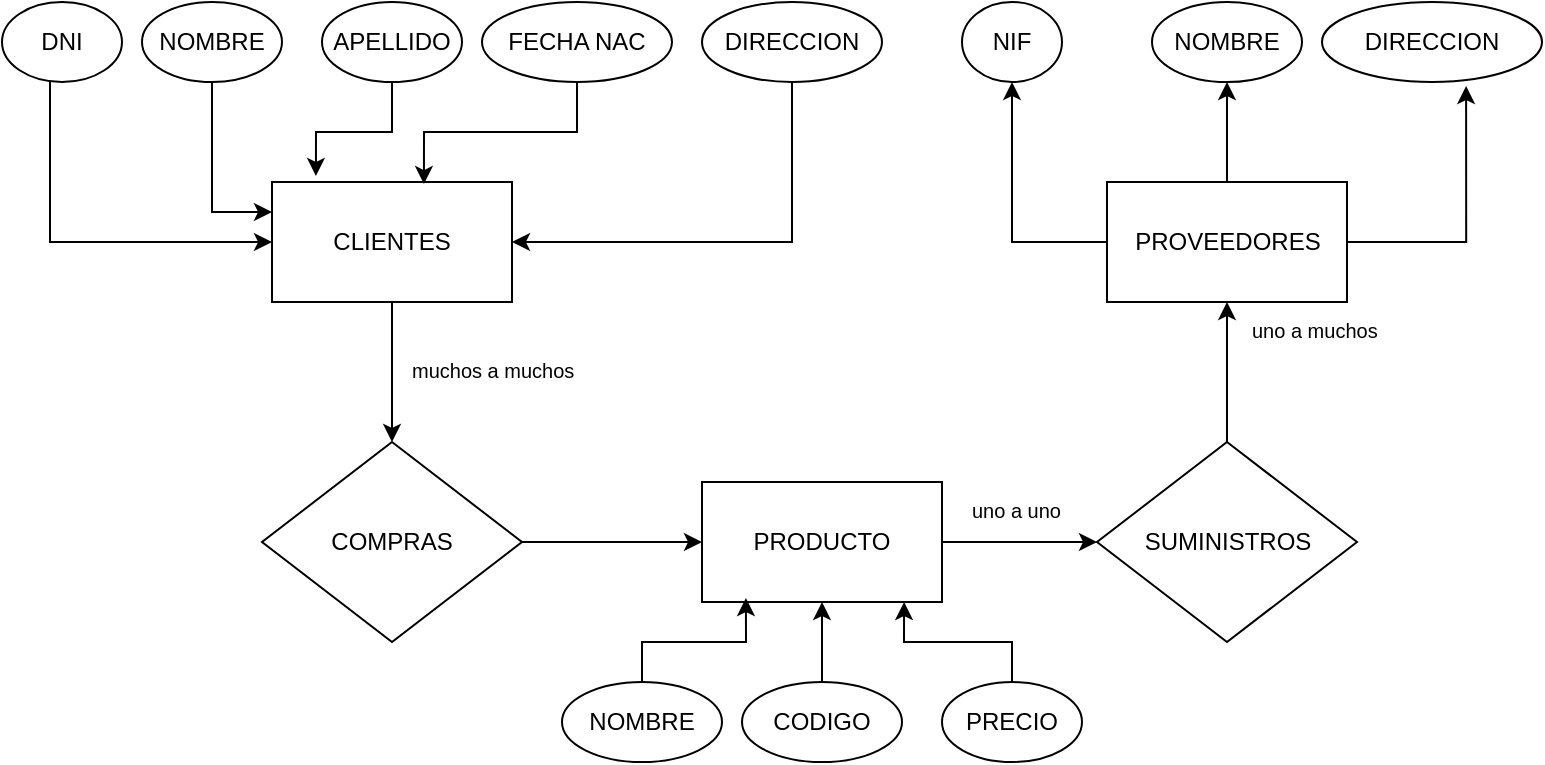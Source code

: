 <mxfile version="21.6.8" type="github">
  <diagram name="Página-1" id="tbJfOY0QZMWdV_k2K9B6">
    <mxGraphModel dx="880" dy="446" grid="1" gridSize="10" guides="1" tooltips="1" connect="1" arrows="1" fold="1" page="1" pageScale="1" pageWidth="827" pageHeight="1169" math="0" shadow="0">
      <root>
        <mxCell id="0" />
        <mxCell id="1" parent="0" />
        <mxCell id="V9E2PPztvpvMmFJ_rLtC-24" style="edgeStyle=orthogonalEdgeStyle;rounded=0;orthogonalLoop=1;jettySize=auto;html=1;" edge="1" parent="1" source="V9E2PPztvpvMmFJ_rLtC-1" target="V9E2PPztvpvMmFJ_rLtC-4">
          <mxGeometry relative="1" as="geometry" />
        </mxCell>
        <mxCell id="V9E2PPztvpvMmFJ_rLtC-1" value="CLIENTES" style="rounded=0;whiteSpace=wrap;html=1;" vertex="1" parent="1">
          <mxGeometry x="155" y="210" width="120" height="60" as="geometry" />
        </mxCell>
        <mxCell id="V9E2PPztvpvMmFJ_rLtC-29" style="edgeStyle=orthogonalEdgeStyle;rounded=0;orthogonalLoop=1;jettySize=auto;html=1;entryX=0;entryY=0.5;entryDx=0;entryDy=0;" edge="1" parent="1" source="V9E2PPztvpvMmFJ_rLtC-2" target="V9E2PPztvpvMmFJ_rLtC-5">
          <mxGeometry relative="1" as="geometry" />
        </mxCell>
        <mxCell id="V9E2PPztvpvMmFJ_rLtC-2" value="PRODUCTO" style="rounded=0;whiteSpace=wrap;html=1;" vertex="1" parent="1">
          <mxGeometry x="370" y="360" width="120" height="60" as="geometry" />
        </mxCell>
        <mxCell id="V9E2PPztvpvMmFJ_rLtC-31" style="edgeStyle=orthogonalEdgeStyle;rounded=0;orthogonalLoop=1;jettySize=auto;html=1;entryX=0.5;entryY=1;entryDx=0;entryDy=0;" edge="1" parent="1" source="V9E2PPztvpvMmFJ_rLtC-3" target="V9E2PPztvpvMmFJ_rLtC-15">
          <mxGeometry relative="1" as="geometry" />
        </mxCell>
        <mxCell id="V9E2PPztvpvMmFJ_rLtC-32" style="edgeStyle=orthogonalEdgeStyle;rounded=0;orthogonalLoop=1;jettySize=auto;html=1;entryX=0.5;entryY=1;entryDx=0;entryDy=0;" edge="1" parent="1" source="V9E2PPztvpvMmFJ_rLtC-3" target="V9E2PPztvpvMmFJ_rLtC-16">
          <mxGeometry relative="1" as="geometry" />
        </mxCell>
        <mxCell id="V9E2PPztvpvMmFJ_rLtC-33" style="edgeStyle=orthogonalEdgeStyle;rounded=0;orthogonalLoop=1;jettySize=auto;html=1;entryX=0.655;entryY=1.05;entryDx=0;entryDy=0;entryPerimeter=0;exitX=1;exitY=0.5;exitDx=0;exitDy=0;" edge="1" parent="1" source="V9E2PPztvpvMmFJ_rLtC-3" target="V9E2PPztvpvMmFJ_rLtC-14">
          <mxGeometry relative="1" as="geometry" />
        </mxCell>
        <mxCell id="V9E2PPztvpvMmFJ_rLtC-3" value="PROVEEDORES" style="rounded=0;whiteSpace=wrap;html=1;" vertex="1" parent="1">
          <mxGeometry x="572.5" y="210" width="120" height="60" as="geometry" />
        </mxCell>
        <mxCell id="V9E2PPztvpvMmFJ_rLtC-25" style="edgeStyle=orthogonalEdgeStyle;rounded=0;orthogonalLoop=1;jettySize=auto;html=1;entryX=0;entryY=0.5;entryDx=0;entryDy=0;" edge="1" parent="1" source="V9E2PPztvpvMmFJ_rLtC-4" target="V9E2PPztvpvMmFJ_rLtC-2">
          <mxGeometry relative="1" as="geometry" />
        </mxCell>
        <mxCell id="V9E2PPztvpvMmFJ_rLtC-4" value="COMPRAS" style="rhombus;whiteSpace=wrap;html=1;" vertex="1" parent="1">
          <mxGeometry x="150" y="340" width="130" height="100" as="geometry" />
        </mxCell>
        <mxCell id="V9E2PPztvpvMmFJ_rLtC-30" style="edgeStyle=orthogonalEdgeStyle;rounded=0;orthogonalLoop=1;jettySize=auto;html=1;entryX=0.5;entryY=1;entryDx=0;entryDy=0;" edge="1" parent="1" source="V9E2PPztvpvMmFJ_rLtC-5" target="V9E2PPztvpvMmFJ_rLtC-3">
          <mxGeometry relative="1" as="geometry" />
        </mxCell>
        <mxCell id="V9E2PPztvpvMmFJ_rLtC-5" value="SUMINISTROS" style="rhombus;whiteSpace=wrap;html=1;" vertex="1" parent="1">
          <mxGeometry x="567.5" y="340" width="130" height="100" as="geometry" />
        </mxCell>
        <mxCell id="V9E2PPztvpvMmFJ_rLtC-19" style="edgeStyle=orthogonalEdgeStyle;rounded=0;orthogonalLoop=1;jettySize=auto;html=1;entryX=0;entryY=0.5;entryDx=0;entryDy=0;exitX=0.4;exitY=1;exitDx=0;exitDy=0;exitPerimeter=0;" edge="1" parent="1" source="V9E2PPztvpvMmFJ_rLtC-6" target="V9E2PPztvpvMmFJ_rLtC-1">
          <mxGeometry relative="1" as="geometry" />
        </mxCell>
        <mxCell id="V9E2PPztvpvMmFJ_rLtC-6" value="DNI" style="ellipse;whiteSpace=wrap;html=1;" vertex="1" parent="1">
          <mxGeometry x="20" y="120" width="60" height="40" as="geometry" />
        </mxCell>
        <mxCell id="V9E2PPztvpvMmFJ_rLtC-20" style="edgeStyle=orthogonalEdgeStyle;rounded=0;orthogonalLoop=1;jettySize=auto;html=1;entryX=0;entryY=0.25;entryDx=0;entryDy=0;" edge="1" parent="1" source="V9E2PPztvpvMmFJ_rLtC-7" target="V9E2PPztvpvMmFJ_rLtC-1">
          <mxGeometry relative="1" as="geometry" />
        </mxCell>
        <mxCell id="V9E2PPztvpvMmFJ_rLtC-7" value="NOMBRE" style="ellipse;whiteSpace=wrap;html=1;" vertex="1" parent="1">
          <mxGeometry x="90" y="120" width="70" height="40" as="geometry" />
        </mxCell>
        <mxCell id="V9E2PPztvpvMmFJ_rLtC-21" style="edgeStyle=orthogonalEdgeStyle;rounded=0;orthogonalLoop=1;jettySize=auto;html=1;entryX=0.183;entryY=-0.05;entryDx=0;entryDy=0;entryPerimeter=0;" edge="1" parent="1" source="V9E2PPztvpvMmFJ_rLtC-8" target="V9E2PPztvpvMmFJ_rLtC-1">
          <mxGeometry relative="1" as="geometry" />
        </mxCell>
        <mxCell id="V9E2PPztvpvMmFJ_rLtC-8" value="APELLIDO" style="ellipse;whiteSpace=wrap;html=1;" vertex="1" parent="1">
          <mxGeometry x="180" y="120" width="70" height="40" as="geometry" />
        </mxCell>
        <mxCell id="V9E2PPztvpvMmFJ_rLtC-23" style="edgeStyle=orthogonalEdgeStyle;rounded=0;orthogonalLoop=1;jettySize=auto;html=1;entryX=1;entryY=0.5;entryDx=0;entryDy=0;exitX=0.5;exitY=1;exitDx=0;exitDy=0;" edge="1" parent="1" source="V9E2PPztvpvMmFJ_rLtC-9" target="V9E2PPztvpvMmFJ_rLtC-1">
          <mxGeometry relative="1" as="geometry" />
        </mxCell>
        <mxCell id="V9E2PPztvpvMmFJ_rLtC-9" value="DIRECCION" style="ellipse;whiteSpace=wrap;html=1;" vertex="1" parent="1">
          <mxGeometry x="370" y="120" width="90" height="40" as="geometry" />
        </mxCell>
        <mxCell id="V9E2PPztvpvMmFJ_rLtC-22" style="edgeStyle=orthogonalEdgeStyle;rounded=0;orthogonalLoop=1;jettySize=auto;html=1;entryX=0.633;entryY=0.017;entryDx=0;entryDy=0;entryPerimeter=0;" edge="1" parent="1" source="V9E2PPztvpvMmFJ_rLtC-10" target="V9E2PPztvpvMmFJ_rLtC-1">
          <mxGeometry relative="1" as="geometry" />
        </mxCell>
        <mxCell id="V9E2PPztvpvMmFJ_rLtC-10" value="FECHA NAC" style="ellipse;whiteSpace=wrap;html=1;" vertex="1" parent="1">
          <mxGeometry x="260" y="120" width="95" height="40" as="geometry" />
        </mxCell>
        <mxCell id="V9E2PPztvpvMmFJ_rLtC-26" style="edgeStyle=orthogonalEdgeStyle;rounded=0;orthogonalLoop=1;jettySize=auto;html=1;entryX=0.183;entryY=0.967;entryDx=0;entryDy=0;entryPerimeter=0;" edge="1" parent="1" source="V9E2PPztvpvMmFJ_rLtC-11" target="V9E2PPztvpvMmFJ_rLtC-2">
          <mxGeometry relative="1" as="geometry" />
        </mxCell>
        <mxCell id="V9E2PPztvpvMmFJ_rLtC-11" value="NOMBRE" style="ellipse;whiteSpace=wrap;html=1;" vertex="1" parent="1">
          <mxGeometry x="300" y="460" width="80" height="40" as="geometry" />
        </mxCell>
        <mxCell id="V9E2PPztvpvMmFJ_rLtC-27" style="edgeStyle=orthogonalEdgeStyle;rounded=0;orthogonalLoop=1;jettySize=auto;html=1;" edge="1" parent="1" source="V9E2PPztvpvMmFJ_rLtC-12" target="V9E2PPztvpvMmFJ_rLtC-2">
          <mxGeometry relative="1" as="geometry" />
        </mxCell>
        <mxCell id="V9E2PPztvpvMmFJ_rLtC-12" value="CODIGO" style="ellipse;whiteSpace=wrap;html=1;" vertex="1" parent="1">
          <mxGeometry x="390" y="460" width="80" height="40" as="geometry" />
        </mxCell>
        <mxCell id="V9E2PPztvpvMmFJ_rLtC-28" style="edgeStyle=orthogonalEdgeStyle;rounded=0;orthogonalLoop=1;jettySize=auto;html=1;entryX=0.842;entryY=1;entryDx=0;entryDy=0;entryPerimeter=0;" edge="1" parent="1" source="V9E2PPztvpvMmFJ_rLtC-13" target="V9E2PPztvpvMmFJ_rLtC-2">
          <mxGeometry relative="1" as="geometry" />
        </mxCell>
        <mxCell id="V9E2PPztvpvMmFJ_rLtC-13" value="PRECIO" style="ellipse;whiteSpace=wrap;html=1;" vertex="1" parent="1">
          <mxGeometry x="490" y="460" width="70" height="40" as="geometry" />
        </mxCell>
        <mxCell id="V9E2PPztvpvMmFJ_rLtC-14" value="DIRECCION" style="ellipse;whiteSpace=wrap;html=1;" vertex="1" parent="1">
          <mxGeometry x="680" y="120" width="110" height="40" as="geometry" />
        </mxCell>
        <mxCell id="V9E2PPztvpvMmFJ_rLtC-15" value="NIF" style="ellipse;whiteSpace=wrap;html=1;" vertex="1" parent="1">
          <mxGeometry x="500" y="120" width="50" height="40" as="geometry" />
        </mxCell>
        <mxCell id="V9E2PPztvpvMmFJ_rLtC-16" value="NOMBRE" style="ellipse;whiteSpace=wrap;html=1;" vertex="1" parent="1">
          <mxGeometry x="595" y="120" width="75" height="40" as="geometry" />
        </mxCell>
        <mxCell id="V9E2PPztvpvMmFJ_rLtC-34" value="&lt;h1&gt;&lt;font style=&quot;font-size: 10px; font-weight: normal;&quot;&gt;&lt;font style=&quot;&quot;&gt;muchos a much&lt;/font&gt;os&lt;/font&gt;&lt;/h1&gt;" style="text;html=1;strokeColor=none;fillColor=none;spacing=5;spacingTop=-20;whiteSpace=wrap;overflow=hidden;rounded=0;" vertex="1" parent="1">
          <mxGeometry x="220" y="280" width="110" height="40" as="geometry" />
        </mxCell>
        <mxCell id="V9E2PPztvpvMmFJ_rLtC-35" value="&lt;h1&gt;&lt;span style=&quot;font-size: 10px; font-weight: 400;&quot;&gt;uno a uno&lt;/span&gt;&lt;/h1&gt;" style="text;html=1;strokeColor=none;fillColor=none;spacing=5;spacingTop=-20;whiteSpace=wrap;overflow=hidden;rounded=0;" vertex="1" parent="1">
          <mxGeometry x="500" y="350" width="55" height="40" as="geometry" />
        </mxCell>
        <mxCell id="V9E2PPztvpvMmFJ_rLtC-36" value="&lt;h1&gt;&lt;span style=&quot;font-size: 10px; font-weight: 400;&quot;&gt;uno a muchos&lt;/span&gt;&lt;/h1&gt;" style="text;html=1;strokeColor=none;fillColor=none;spacing=5;spacingTop=-20;whiteSpace=wrap;overflow=hidden;rounded=0;" vertex="1" parent="1">
          <mxGeometry x="640" y="260" width="80" height="40" as="geometry" />
        </mxCell>
      </root>
    </mxGraphModel>
  </diagram>
</mxfile>

